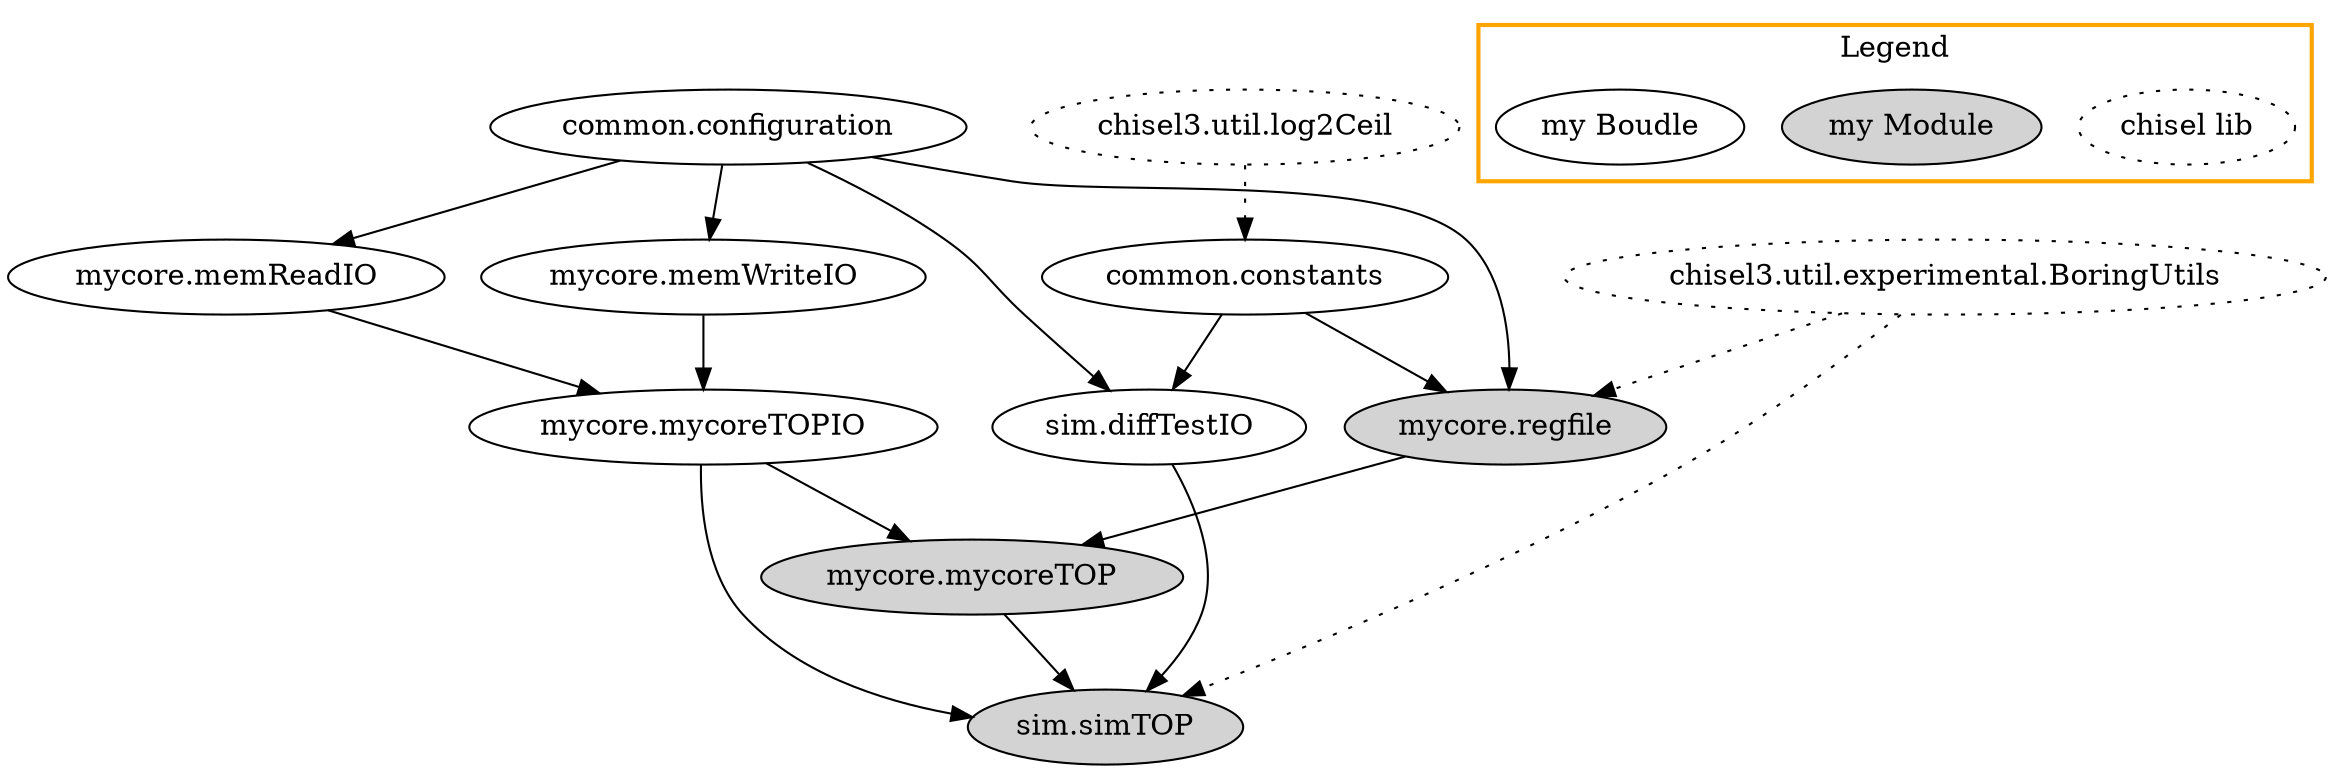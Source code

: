 digraph G {
  "common.configuration" -> "mycore.regfile", "sim.diffTestIO", "mycore.memReadIO", "mycore.memWriteIO";
  "common.constants" -> "mycore.regfile", "sim.diffTestIO";
  "mycore.regfile" -> "mycore.mycoreTOP";
  "mycore.mycoreTOP" -> "sim.simTOP";
  "sim.diffTestIO" -> "sim.simTOP";

  "mycore.memReadIO" -> "mycore.mycoreTOPIO";
  "mycore.memWriteIO" -> "mycore.mycoreTOPIO";
  "mycore.mycoreTOPIO" -> "mycore.mycoreTOP", "sim.simTOP";

  "chisel3.util.experimental.BoringUtils" [style=dotted]
  "chisel3.util.log2Ceil" [style=dotted]
  "chisel3.util.experimental.BoringUtils" -> "mycore.regfile", "sim.simTOP" [style=dotted];
  "chisel3.util.log2Ceil" -> "common.constants" [style=dotted]

  "mycore.regfile" [style=filled];
  "mycore.mycoreTOP" [style=filled];
  "sim.simTOP" [style=filled];

  // Legend
  subgraph cluster1 {
    "chisel lib" [style=dotted];
    "my Module" [style=filled];
    "my Boudle";

    label = "Legend";
    style=bold;
    color = "orange";
  }
}

// TODO: Add main Object `elaborate` which is runned by sbt to generate .v files.
//       This will be helpful to keep *how sbt works* in mind .

// NOTE: We ignore `chisel3._` for simplicity and ignore `scala.language.reflectiveCalls`